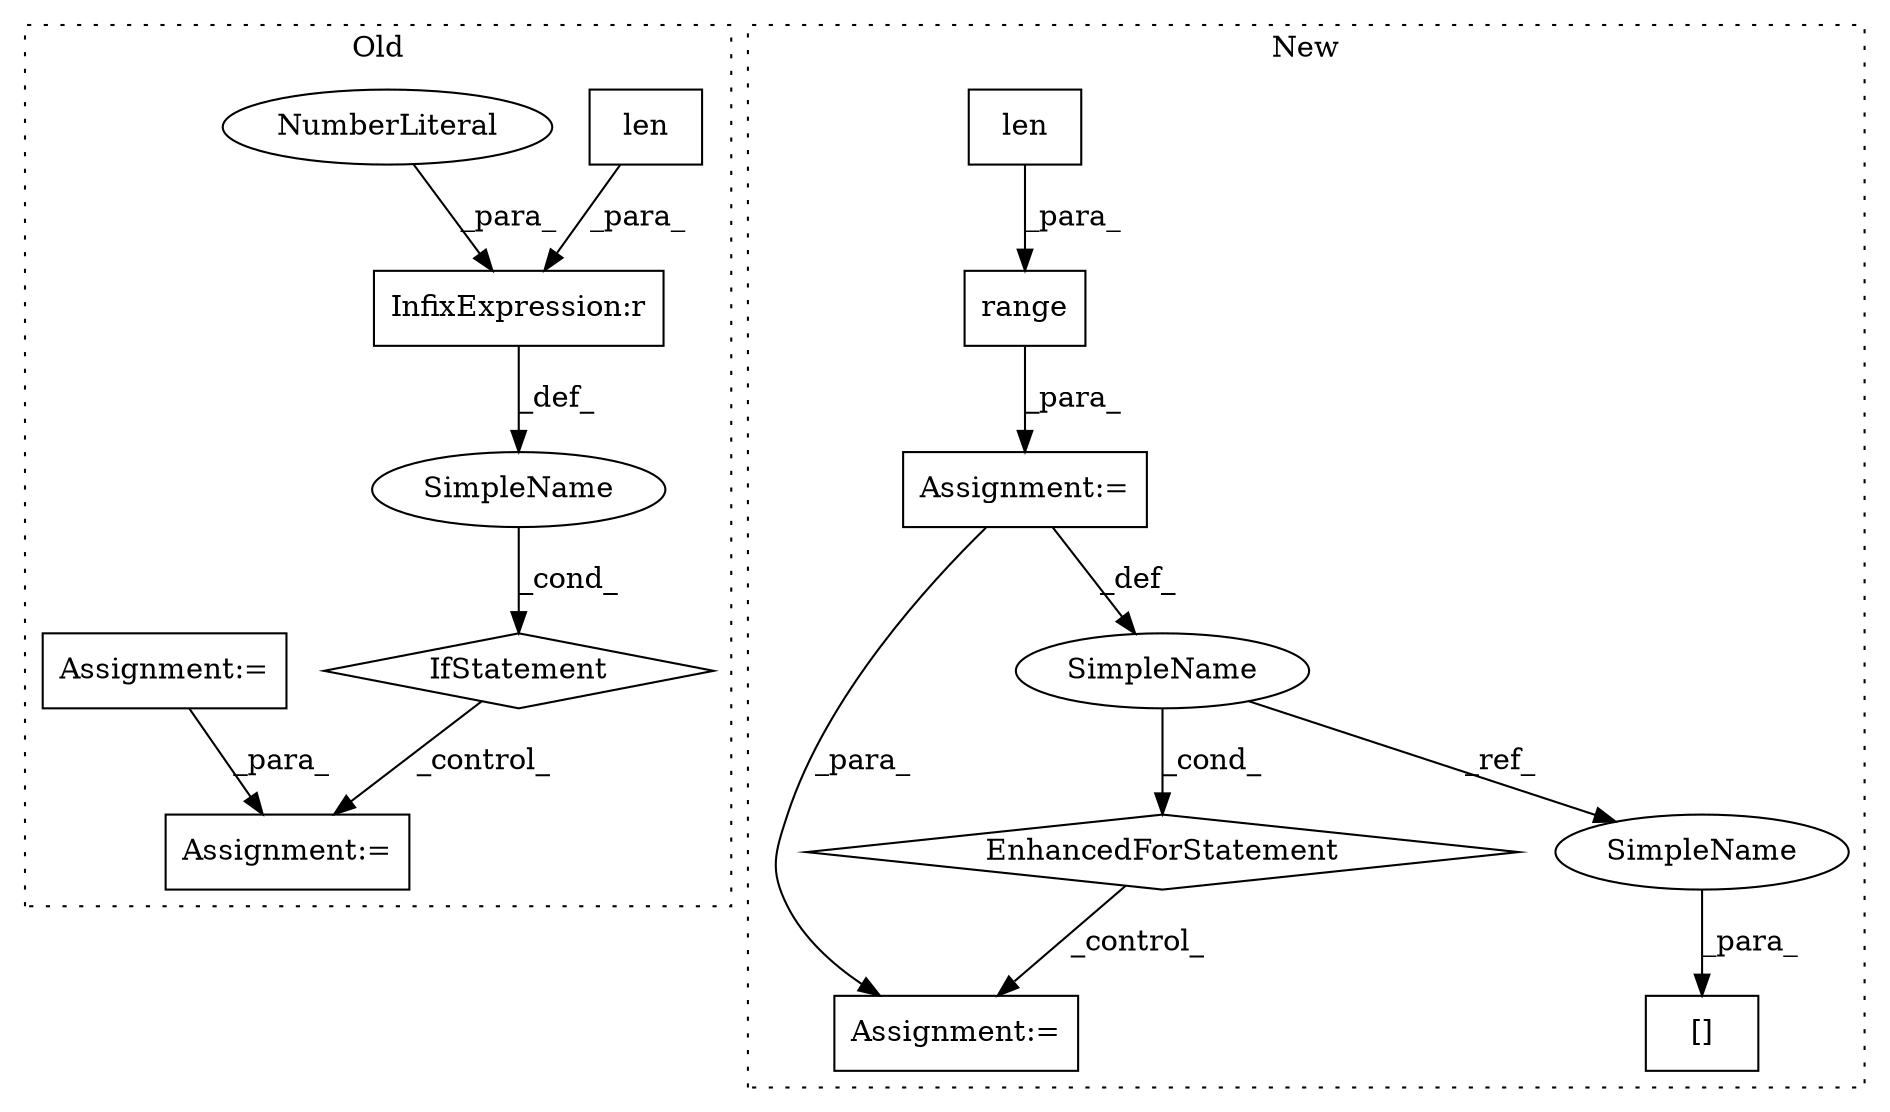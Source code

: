 digraph G {
subgraph cluster0 {
1 [label="len" a="32" s="9469,9488" l="4,1" shape="box"];
9 [label="InfixExpression:r" a="27" s="9489" l="3" shape="box"];
10 [label="IfStatement" a="25" s="9465,9493" l="4,2" shape="diamond"];
11 [label="NumberLiteral" a="34" s="9492" l="1" shape="ellipse"];
12 [label="Assignment:=" a="7" s="9553" l="1" shape="box"];
13 [label="SimpleName" a="42" s="" l="" shape="ellipse"];
14 [label="Assignment:=" a="7" s="9397" l="1" shape="box"];
label = "Old";
style="dotted";
}
subgraph cluster1 {
2 [label="range" a="32" s="9169,9183" l="6,1" shape="box"];
3 [label="Assignment:=" a="7" s="9108,9184" l="53,2" shape="box"];
4 [label="EnhancedForStatement" a="70" s="9108,9184" l="53,2" shape="diamond"];
5 [label="Assignment:=" a="7" s="9285" l="2" shape="box"];
6 [label="SimpleName" a="42" s="9165" l="1" shape="ellipse"];
7 [label="[]" a="2" s="9261,9266" l="4,1" shape="box"];
8 [label="len" a="32" s="9175,9182" l="4,1" shape="box"];
15 [label="SimpleName" a="42" s="9265" l="1" shape="ellipse"];
label = "New";
style="dotted";
}
1 -> 9 [label="_para_"];
2 -> 3 [label="_para_"];
3 -> 5 [label="_para_"];
3 -> 6 [label="_def_"];
4 -> 5 [label="_control_"];
6 -> 4 [label="_cond_"];
6 -> 15 [label="_ref_"];
8 -> 2 [label="_para_"];
9 -> 13 [label="_def_"];
10 -> 12 [label="_control_"];
11 -> 9 [label="_para_"];
13 -> 10 [label="_cond_"];
14 -> 12 [label="_para_"];
15 -> 7 [label="_para_"];
}